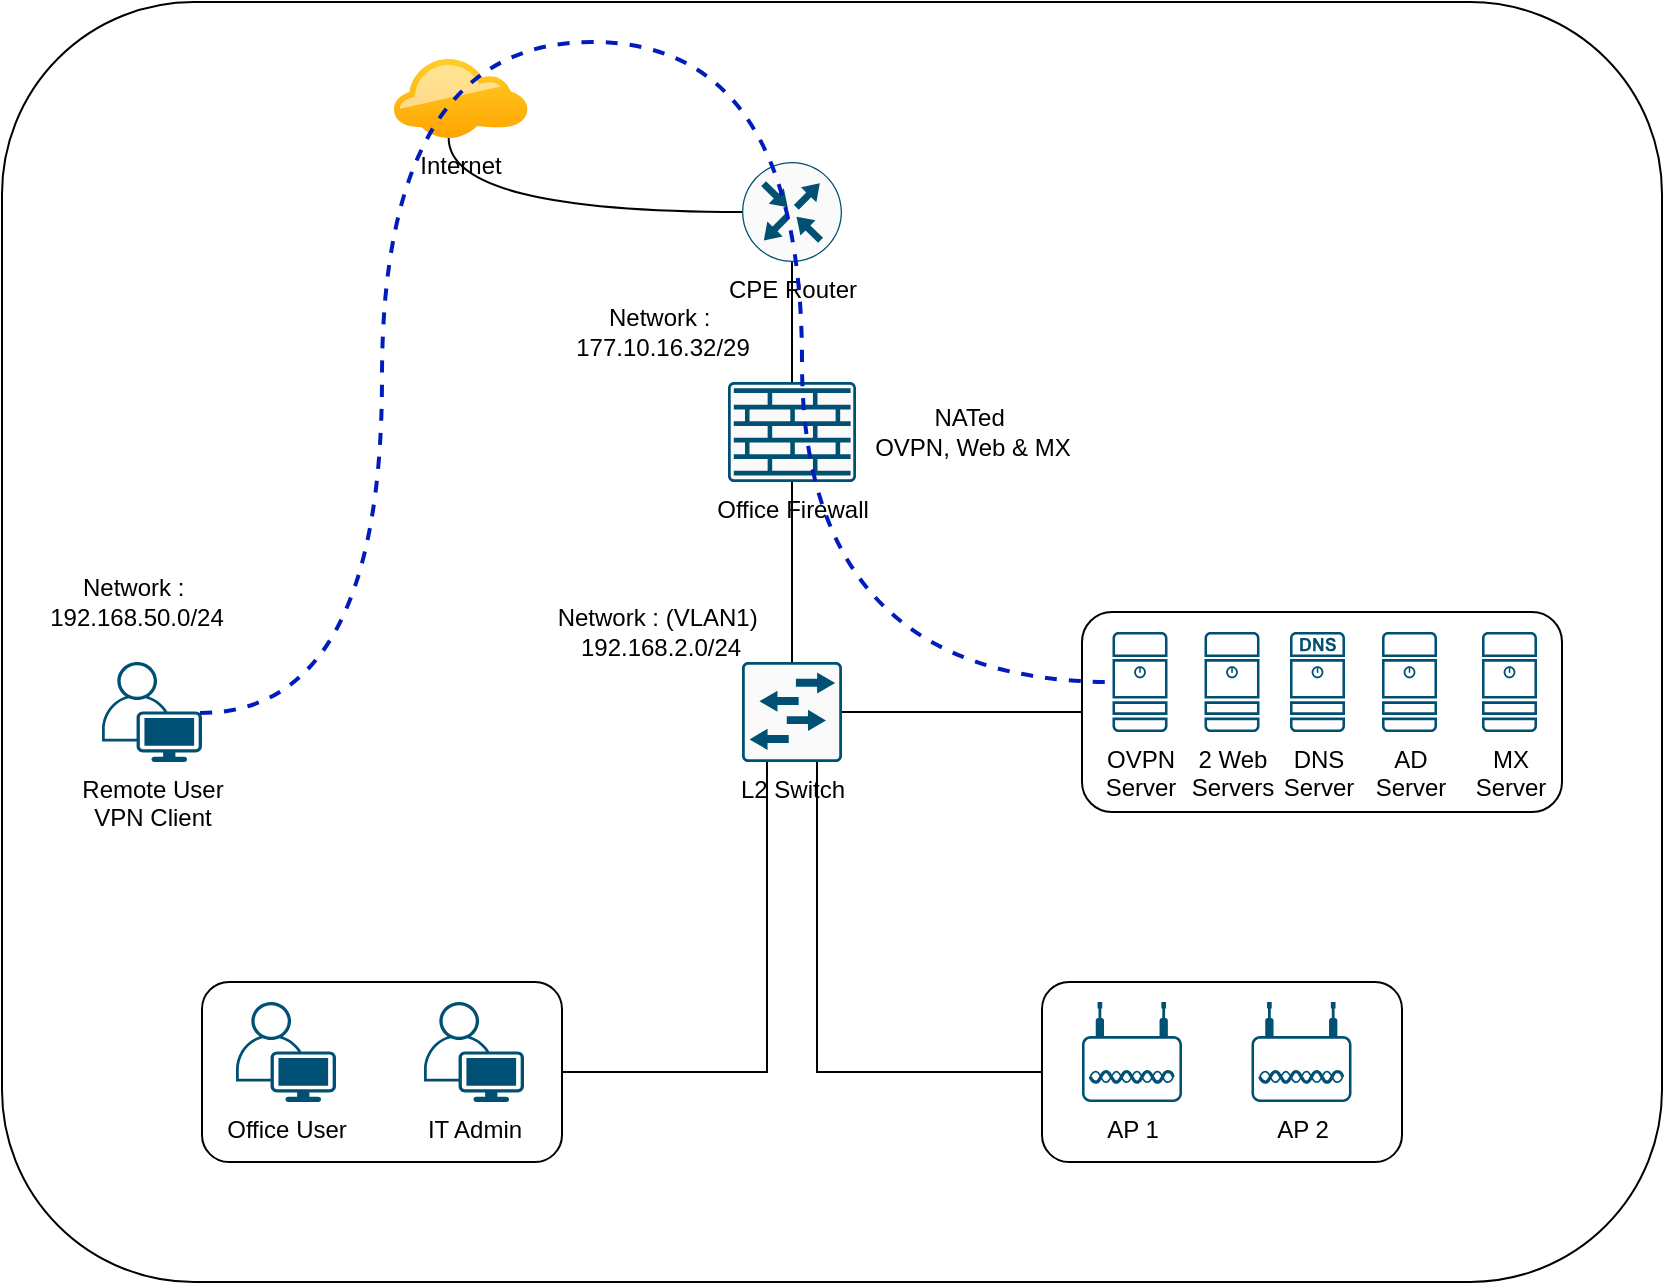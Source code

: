 <mxfile version="20.0.1" type="github" pages="2">
  <diagram id="MtmZOAOCrzwKyNcI15zQ" name="Page-2">
    <mxGraphModel dx="1422" dy="729" grid="1" gridSize="10" guides="1" tooltips="1" connect="1" arrows="1" fold="1" page="1" pageScale="1" pageWidth="850" pageHeight="1100" math="0" shadow="0">
      <root>
        <mxCell id="0" />
        <mxCell id="1" parent="0" />
        <mxCell id="R9C1y7ylhDPsS5qmP1jt-40" value="" style="whiteSpace=wrap;html=1;rounded=1;glass=0;gradientColor=#ffffff;" vertex="1" parent="1">
          <mxGeometry x="10" y="10" width="830" height="640" as="geometry" />
        </mxCell>
        <mxCell id="R9C1y7ylhDPsS5qmP1jt-27" style="edgeStyle=orthogonalEdgeStyle;rounded=0;orthogonalLoop=1;jettySize=auto;html=1;exitX=1;exitY=0.5;exitDx=0;exitDy=0;entryX=0.25;entryY=1;entryDx=0;entryDy=0;entryPerimeter=0;endArrow=none;endFill=0;" edge="1" parent="1" source="R9C1y7ylhDPsS5qmP1jt-23" target="R9C1y7ylhDPsS5qmP1jt-1">
          <mxGeometry relative="1" as="geometry" />
        </mxCell>
        <mxCell id="R9C1y7ylhDPsS5qmP1jt-23" value="" style="whiteSpace=wrap;html=1;rounded=1;glass=0;" vertex="1" parent="1">
          <mxGeometry x="110" y="500" width="180" height="90" as="geometry" />
        </mxCell>
        <mxCell id="R9C1y7ylhDPsS5qmP1jt-26" style="edgeStyle=orthogonalEdgeStyle;rounded=0;orthogonalLoop=1;jettySize=auto;html=1;exitX=0;exitY=0.5;exitDx=0;exitDy=0;entryX=0.75;entryY=1;entryDx=0;entryDy=0;entryPerimeter=0;endArrow=none;endFill=0;" edge="1" parent="1" source="R9C1y7ylhDPsS5qmP1jt-22" target="R9C1y7ylhDPsS5qmP1jt-1">
          <mxGeometry relative="1" as="geometry" />
        </mxCell>
        <mxCell id="R9C1y7ylhDPsS5qmP1jt-22" value="" style="whiteSpace=wrap;html=1;rounded=1;glass=0;" vertex="1" parent="1">
          <mxGeometry x="530" y="500" width="180" height="90" as="geometry" />
        </mxCell>
        <mxCell id="R9C1y7ylhDPsS5qmP1jt-25" style="edgeStyle=orthogonalEdgeStyle;rounded=0;orthogonalLoop=1;jettySize=auto;html=1;exitX=0;exitY=0.5;exitDx=0;exitDy=0;entryX=1;entryY=0.5;entryDx=0;entryDy=0;entryPerimeter=0;endArrow=none;endFill=0;" edge="1" parent="1" source="R9C1y7ylhDPsS5qmP1jt-21" target="R9C1y7ylhDPsS5qmP1jt-1">
          <mxGeometry relative="1" as="geometry" />
        </mxCell>
        <mxCell id="R9C1y7ylhDPsS5qmP1jt-21" value="" style="whiteSpace=wrap;html=1;rounded=1;glass=0;" vertex="1" parent="1">
          <mxGeometry x="550" y="315" width="240" height="100" as="geometry" />
        </mxCell>
        <mxCell id="R9C1y7ylhDPsS5qmP1jt-28" style="edgeStyle=orthogonalEdgeStyle;rounded=0;orthogonalLoop=1;jettySize=auto;html=1;exitX=0.5;exitY=0;exitDx=0;exitDy=0;exitPerimeter=0;entryX=0.5;entryY=1;entryDx=0;entryDy=0;entryPerimeter=0;endArrow=none;endFill=0;" edge="1" parent="1" source="R9C1y7ylhDPsS5qmP1jt-1" target="R9C1y7ylhDPsS5qmP1jt-4">
          <mxGeometry relative="1" as="geometry" />
        </mxCell>
        <mxCell id="R9C1y7ylhDPsS5qmP1jt-1" value="L2 Switch" style="sketch=0;points=[[0.015,0.015,0],[0.985,0.015,0],[0.985,0.985,0],[0.015,0.985,0],[0.25,0,0],[0.5,0,0],[0.75,0,0],[1,0.25,0],[1,0.5,0],[1,0.75,0],[0.75,1,0],[0.5,1,0],[0.25,1,0],[0,0.75,0],[0,0.5,0],[0,0.25,0]];verticalLabelPosition=bottom;html=1;verticalAlign=top;aspect=fixed;align=center;pointerEvents=1;shape=mxgraph.cisco19.rect;prIcon=l2_switch;fillColor=#FAFAFA;strokeColor=#005073;" vertex="1" parent="1">
          <mxGeometry x="380" y="340" width="50" height="50" as="geometry" />
        </mxCell>
        <mxCell id="R9C1y7ylhDPsS5qmP1jt-33" style="edgeStyle=orthogonalEdgeStyle;rounded=0;orthogonalLoop=1;jettySize=auto;html=1;exitX=0;exitY=0.5;exitDx=0;exitDy=0;exitPerimeter=0;entryX=0.41;entryY=1;entryDx=0;entryDy=0;entryPerimeter=0;endArrow=none;endFill=0;curved=1;" edge="1" parent="1" source="R9C1y7ylhDPsS5qmP1jt-2" target="R9C1y7ylhDPsS5qmP1jt-5">
          <mxGeometry relative="1" as="geometry" />
        </mxCell>
        <mxCell id="R9C1y7ylhDPsS5qmP1jt-2" value="CPE Router" style="sketch=0;points=[[0.5,0,0],[1,0.5,0],[0.5,1,0],[0,0.5,0],[0.145,0.145,0],[0.856,0.145,0],[0.855,0.856,0],[0.145,0.855,0]];verticalLabelPosition=bottom;html=1;verticalAlign=top;aspect=fixed;align=center;pointerEvents=1;shape=mxgraph.cisco19.rect;prIcon=router;fillColor=#FAFAFA;strokeColor=#005073;" vertex="1" parent="1">
          <mxGeometry x="380" y="90" width="50" height="50" as="geometry" />
        </mxCell>
        <mxCell id="R9C1y7ylhDPsS5qmP1jt-3" value="AP 1" style="points=[[0.03,0.36,0],[0.18,0,0],[0.5,0.34,0],[0.82,0,0],[0.97,0.36,0],[1,0.67,0],[0.975,0.975,0],[0.5,1,0],[0.025,0.975,0],[0,0.67,0]];verticalLabelPosition=bottom;sketch=0;html=1;verticalAlign=top;aspect=fixed;align=center;pointerEvents=1;shape=mxgraph.cisco19.wireless_access_point;fillColor=#005073;strokeColor=none;" vertex="1" parent="1">
          <mxGeometry x="550" y="510" width="50" height="50" as="geometry" />
        </mxCell>
        <mxCell id="R9C1y7ylhDPsS5qmP1jt-29" style="edgeStyle=orthogonalEdgeStyle;rounded=0;orthogonalLoop=1;jettySize=auto;html=1;exitX=0.5;exitY=0;exitDx=0;exitDy=0;exitPerimeter=0;entryX=0.5;entryY=1;entryDx=0;entryDy=0;entryPerimeter=0;endArrow=none;endFill=0;" edge="1" parent="1" source="R9C1y7ylhDPsS5qmP1jt-4" target="R9C1y7ylhDPsS5qmP1jt-2">
          <mxGeometry relative="1" as="geometry" />
        </mxCell>
        <mxCell id="R9C1y7ylhDPsS5qmP1jt-4" value="Office Firewall" style="sketch=0;points=[[0.015,0.015,0],[0.985,0.015,0],[0.985,0.985,0],[0.015,0.985,0],[0.25,0,0],[0.5,0,0],[0.75,0,0],[1,0.25,0],[1,0.5,0],[1,0.75,0],[0.75,1,0],[0.5,1,0],[0.25,1,0],[0,0.75,0],[0,0.5,0],[0,0.25,0]];verticalLabelPosition=bottom;html=1;verticalAlign=top;aspect=fixed;align=center;pointerEvents=1;shape=mxgraph.cisco19.rect;prIcon=firewall;fillColor=#FAFAFA;strokeColor=#005073;" vertex="1" parent="1">
          <mxGeometry x="373" y="200" width="64" height="50" as="geometry" />
        </mxCell>
        <mxCell id="R9C1y7ylhDPsS5qmP1jt-5" value="Internet" style="points=[[0,0.64,0],[0.2,0.15,0],[0.4,0.01,0],[0.79,0.25,0],[1,0.65,0],[0.8,0.86,0],[0.41,1,0],[0.16,0.86,0]];verticalLabelPosition=bottom;sketch=0;html=1;verticalAlign=top;aspect=fixed;align=center;pointerEvents=1;shape=mxgraph.cisco19.cloud2;fillColor=#ffcd28;strokeColor=#d79b00;gradientColor=#ffa500;" vertex="1" parent="1">
          <mxGeometry x="206" y="38" width="66.67" height="40" as="geometry" />
        </mxCell>
        <mxCell id="R9C1y7ylhDPsS5qmP1jt-6" value="Office User" style="points=[[0.35,0,0],[0.98,0.51,0],[1,0.71,0],[0.67,1,0],[0,0.795,0],[0,0.65,0]];verticalLabelPosition=bottom;sketch=0;html=1;verticalAlign=top;aspect=fixed;align=center;pointerEvents=1;shape=mxgraph.cisco19.user;fillColor=#005073;strokeColor=none;" vertex="1" parent="1">
          <mxGeometry x="127" y="510" width="50" height="50" as="geometry" />
        </mxCell>
        <mxCell id="R9C1y7ylhDPsS5qmP1jt-8" value="2 Web&lt;br&gt;Servers" style="sketch=0;points=[[0.015,0.015,0],[0.985,0.015,0],[0.985,0.985,0],[0.015,0.985,0],[0.25,0,0],[0.5,0,0],[0.75,0,0],[1,0.25,0],[1,0.5,0],[1,0.75,0],[0.75,1,0],[0.5,1,0],[0.25,1,0],[0,0.75,0],[0,0.5,0],[0,0.25,0]];verticalLabelPosition=bottom;html=1;verticalAlign=top;aspect=fixed;align=center;pointerEvents=1;shape=mxgraph.cisco19.server;fillColor=#005073;strokeColor=none;" vertex="1" parent="1">
          <mxGeometry x="611.25" y="325" width="27.5" height="50" as="geometry" />
        </mxCell>
        <mxCell id="R9C1y7ylhDPsS5qmP1jt-9" value="DNS&lt;br&gt;Server" style="sketch=0;points=[[0.015,0.015,0],[0.985,0.015,0],[0.985,0.985,0],[0.015,0.985,0],[0.25,0,0],[0.5,0,0],[0.75,0,0],[1,0.25,0],[1,0.5,0],[1,0.75,0],[0.75,1,0],[0.5,1,0],[0.25,1,0],[0,0.75,0],[0,0.5,0],[0,0.25,0]];verticalLabelPosition=bottom;html=1;verticalAlign=top;aspect=fixed;align=center;pointerEvents=1;shape=mxgraph.cisco19.dns_server;fillColor=#005073;strokeColor=none;" vertex="1" parent="1">
          <mxGeometry x="654" y="325" width="27.5" height="50" as="geometry" />
        </mxCell>
        <mxCell id="R9C1y7ylhDPsS5qmP1jt-10" value="AD&lt;br&gt;Server" style="sketch=0;points=[[0.015,0.015,0],[0.985,0.015,0],[0.985,0.985,0],[0.015,0.985,0],[0.25,0,0],[0.5,0,0],[0.75,0,0],[1,0.25,0],[1,0.5,0],[1,0.75,0],[0.75,1,0],[0.5,1,0],[0.25,1,0],[0,0.75,0],[0,0.5,0],[0,0.25,0]];verticalLabelPosition=bottom;html=1;verticalAlign=top;aspect=fixed;align=center;pointerEvents=1;shape=mxgraph.cisco19.server;fillColor=#005073;strokeColor=none;" vertex="1" parent="1">
          <mxGeometry x="700" y="325" width="27.5" height="50" as="geometry" />
        </mxCell>
        <mxCell id="R9C1y7ylhDPsS5qmP1jt-11" value="MX&lt;br&gt;Server" style="sketch=0;points=[[0.015,0.015,0],[0.985,0.015,0],[0.985,0.985,0],[0.015,0.985,0],[0.25,0,0],[0.5,0,0],[0.75,0,0],[1,0.25,0],[1,0.5,0],[1,0.75,0],[0.75,1,0],[0.5,1,0],[0.25,1,0],[0,0.75,0],[0,0.5,0],[0,0.25,0]];verticalLabelPosition=bottom;html=1;verticalAlign=top;aspect=fixed;align=center;pointerEvents=1;shape=mxgraph.cisco19.server;fillColor=#005073;strokeColor=none;" vertex="1" parent="1">
          <mxGeometry x="750" y="325" width="27.5" height="50" as="geometry" />
        </mxCell>
        <mxCell id="R9C1y7ylhDPsS5qmP1jt-14" value="IT Admin" style="points=[[0.35,0,0],[0.98,0.51,0],[1,0.71,0],[0.67,1,0],[0,0.795,0],[0,0.65,0]];verticalLabelPosition=bottom;sketch=0;html=1;verticalAlign=top;aspect=fixed;align=center;pointerEvents=1;shape=mxgraph.cisco19.user;fillColor=#005073;strokeColor=none;" vertex="1" parent="1">
          <mxGeometry x="221" y="510" width="50" height="50" as="geometry" />
        </mxCell>
        <mxCell id="R9C1y7ylhDPsS5qmP1jt-15" value="AP 2" style="points=[[0.03,0.36,0],[0.18,0,0],[0.5,0.34,0],[0.82,0,0],[0.97,0.36,0],[1,0.67,0],[0.975,0.975,0],[0.5,1,0],[0.025,0.975,0],[0,0.67,0]];verticalLabelPosition=bottom;sketch=0;html=1;verticalAlign=top;aspect=fixed;align=center;pointerEvents=1;shape=mxgraph.cisco19.wireless_access_point;fillColor=#005073;strokeColor=none;" vertex="1" parent="1">
          <mxGeometry x="634.75" y="510" width="50" height="50" as="geometry" />
        </mxCell>
        <mxCell id="R9C1y7ylhDPsS5qmP1jt-16" value="OVPN&lt;br&gt;Server" style="sketch=0;points=[[0.015,0.015,0],[0.985,0.015,0],[0.985,0.985,0],[0.015,0.985,0],[0.25,0,0],[0.5,0,0],[0.75,0,0],[1,0.25,0],[1,0.5,0],[1,0.75,0],[0.75,1,0],[0.5,1,0],[0.25,1,0],[0,0.75,0],[0,0.5,0],[0,0.25,0]];verticalLabelPosition=bottom;html=1;verticalAlign=top;aspect=fixed;align=center;pointerEvents=1;shape=mxgraph.cisco19.server;fillColor=#005073;strokeColor=none;" vertex="1" parent="1">
          <mxGeometry x="565.25" y="325" width="27.5" height="50" as="geometry" />
        </mxCell>
        <mxCell id="R9C1y7ylhDPsS5qmP1jt-34" style="edgeStyle=orthogonalEdgeStyle;rounded=0;orthogonalLoop=1;jettySize=auto;html=1;exitX=0.98;exitY=0.51;exitDx=0;exitDy=0;exitPerimeter=0;entryX=0;entryY=0.5;entryDx=0;entryDy=0;entryPerimeter=0;endArrow=none;endFill=0;curved=1;fillColor=#0050ef;strokeColor=#001DBC;strokeWidth=2;dashed=1;" edge="1" parent="1" source="R9C1y7ylhDPsS5qmP1jt-17" target="R9C1y7ylhDPsS5qmP1jt-16">
          <mxGeometry relative="1" as="geometry">
            <Array as="points">
              <mxPoint x="200" y="366" />
              <mxPoint x="200" y="30" />
              <mxPoint x="410" y="30" />
              <mxPoint x="410" y="350" />
            </Array>
          </mxGeometry>
        </mxCell>
        <mxCell id="R9C1y7ylhDPsS5qmP1jt-17" value="Remote User&lt;br&gt;VPN Client" style="points=[[0.35,0,0],[0.98,0.51,0],[1,0.71,0],[0.67,1,0],[0,0.795,0],[0,0.65,0]];verticalLabelPosition=bottom;sketch=0;html=1;verticalAlign=top;aspect=fixed;align=center;pointerEvents=1;shape=mxgraph.cisco19.user;fillColor=#005073;strokeColor=none;" vertex="1" parent="1">
          <mxGeometry x="60" y="340" width="50" height="50" as="geometry" />
        </mxCell>
        <mxCell id="R9C1y7ylhDPsS5qmP1jt-35" value="Network : (VLAN1)&amp;nbsp;&lt;br&gt;192.168.2.0/24" style="text;html=1;resizable=0;autosize=1;align=center;verticalAlign=middle;points=[];fillColor=none;strokeColor=none;rounded=0;glass=0;" vertex="1" parent="1">
          <mxGeometry x="279" y="310" width="120" height="30" as="geometry" />
        </mxCell>
        <mxCell id="R9C1y7ylhDPsS5qmP1jt-36" value="Network :&amp;nbsp;&lt;br&gt;192.168.50.0/24" style="text;html=1;resizable=0;autosize=1;align=center;verticalAlign=middle;points=[];fillColor=none;strokeColor=none;rounded=0;glass=0;" vertex="1" parent="1">
          <mxGeometry x="27.0" y="295" width="100" height="30" as="geometry" />
        </mxCell>
        <mxCell id="R9C1y7ylhDPsS5qmP1jt-37" value="Network :&amp;nbsp;&lt;br&gt;177.10.16.32/29" style="text;html=1;resizable=0;autosize=1;align=center;verticalAlign=middle;points=[];fillColor=none;strokeColor=none;rounded=0;glass=0;" vertex="1" parent="1">
          <mxGeometry x="290" y="160" width="100" height="30" as="geometry" />
        </mxCell>
        <mxCell id="R9C1y7ylhDPsS5qmP1jt-38" value="NATed&amp;nbsp;&lt;br&gt;OVPN, Web &amp;amp; MX" style="text;html=1;resizable=0;autosize=1;align=center;verticalAlign=middle;points=[];fillColor=none;strokeColor=none;rounded=0;glass=0;" vertex="1" parent="1">
          <mxGeometry x="440" y="210" width="110" height="30" as="geometry" />
        </mxCell>
      </root>
    </mxGraphModel>
  </diagram>
  <diagram id="x5-crGPRXy88s5Vku4i4" name="Page-3">
    <mxGraphModel dx="1497" dy="767" grid="1" gridSize="10" guides="1" tooltips="1" connect="1" arrows="1" fold="1" page="1" pageScale="1" pageWidth="850" pageHeight="1100" math="0" shadow="0">
      <root>
        <mxCell id="0" />
        <mxCell id="1" parent="0" />
        <mxCell id="3iEENsBrytvp5V8iJtPT-1" value="" style="whiteSpace=wrap;html=1;rounded=1;glass=0;gradientColor=#ffffff;" vertex="1" parent="1">
          <mxGeometry x="9" y="20" width="830" height="890" as="geometry" />
        </mxCell>
        <mxCell id="3iEENsBrytvp5V8iJtPT-2" style="edgeStyle=orthogonalEdgeStyle;rounded=0;orthogonalLoop=1;jettySize=auto;html=1;exitX=1;exitY=0.5;exitDx=0;exitDy=0;entryX=0.25;entryY=1;entryDx=0;entryDy=0;entryPerimeter=0;endArrow=none;endFill=0;" edge="1" parent="1" target="3iEENsBrytvp5V8iJtPT-9">
          <mxGeometry relative="1" as="geometry">
            <mxPoint x="290" y="814.0" as="sourcePoint" />
          </mxGeometry>
        </mxCell>
        <mxCell id="3iEENsBrytvp5V8iJtPT-4" style="edgeStyle=orthogonalEdgeStyle;rounded=0;orthogonalLoop=1;jettySize=auto;html=1;exitX=0;exitY=0.5;exitDx=0;exitDy=0;entryX=0.75;entryY=1;entryDx=0;entryDy=0;entryPerimeter=0;endArrow=none;endFill=0;" edge="1" parent="1" source="3iEENsBrytvp5V8iJtPT-5" target="3iEENsBrytvp5V8iJtPT-9">
          <mxGeometry relative="1" as="geometry" />
        </mxCell>
        <mxCell id="3iEENsBrytvp5V8iJtPT-5" value="" style="whiteSpace=wrap;html=1;rounded=1;glass=0;" vertex="1" parent="1">
          <mxGeometry x="530" y="769" width="180" height="90" as="geometry" />
        </mxCell>
        <mxCell id="3iEENsBrytvp5V8iJtPT-6" style="edgeStyle=orthogonalEdgeStyle;rounded=0;orthogonalLoop=1;jettySize=auto;html=1;exitX=0;exitY=0.5;exitDx=0;exitDy=0;entryX=1;entryY=0.5;entryDx=0;entryDy=0;entryPerimeter=0;endArrow=none;endFill=0;" edge="1" parent="1" source="3iEENsBrytvp5V8iJtPT-7" target="3iEENsBrytvp5V8iJtPT-9">
          <mxGeometry relative="1" as="geometry" />
        </mxCell>
        <mxCell id="3iEENsBrytvp5V8iJtPT-7" value="" style="whiteSpace=wrap;html=1;rounded=1;glass=0;" vertex="1" parent="1">
          <mxGeometry x="550" y="460" width="240" height="100" as="geometry" />
        </mxCell>
        <mxCell id="3iEENsBrytvp5V8iJtPT-8" style="edgeStyle=orthogonalEdgeStyle;rounded=0;orthogonalLoop=1;jettySize=auto;html=1;exitX=0.5;exitY=0;exitDx=0;exitDy=0;exitPerimeter=0;entryX=0.5;entryY=1;entryDx=0;entryDy=0;entryPerimeter=0;endArrow=none;endFill=0;startArrow=none;" edge="1" parent="1" source="3iEENsBrytvp5V8iJtPT-39" target="3iEENsBrytvp5V8iJtPT-14">
          <mxGeometry relative="1" as="geometry" />
        </mxCell>
        <mxCell id="3iEENsBrytvp5V8iJtPT-51" style="edgeStyle=orthogonalEdgeStyle;rounded=0;orthogonalLoop=1;jettySize=auto;html=1;exitX=0.25;exitY=1;exitDx=0;exitDy=0;exitPerimeter=0;endArrow=none;endFill=0;strokeWidth=1;" edge="1" parent="1" source="3iEENsBrytvp5V8iJtPT-9" target="3iEENsBrytvp5V8iJtPT-48">
          <mxGeometry relative="1" as="geometry" />
        </mxCell>
        <mxCell id="3iEENsBrytvp5V8iJtPT-9" value="L2 Switch" style="sketch=0;points=[[0.015,0.015,0],[0.985,0.015,0],[0.985,0.985,0],[0.015,0.985,0],[0.25,0,0],[0.5,0,0],[0.75,0,0],[1,0.25,0],[1,0.5,0],[1,0.75,0],[0.75,1,0],[0.5,1,0],[0.25,1,0],[0,0.75,0],[0,0.5,0],[0,0.25,0]];verticalLabelPosition=bottom;html=1;verticalAlign=top;aspect=fixed;align=center;pointerEvents=1;shape=mxgraph.cisco19.rect;prIcon=l2_switch;fillColor=#FAFAFA;strokeColor=#005073;" vertex="1" parent="1">
          <mxGeometry x="380" y="485" width="50" height="50" as="geometry" />
        </mxCell>
        <mxCell id="3iEENsBrytvp5V8iJtPT-10" style="edgeStyle=orthogonalEdgeStyle;rounded=0;orthogonalLoop=1;jettySize=auto;html=1;exitX=0;exitY=0.5;exitDx=0;exitDy=0;exitPerimeter=0;entryX=0.41;entryY=1;entryDx=0;entryDy=0;entryPerimeter=0;endArrow=none;endFill=0;curved=1;" edge="1" parent="1" source="3iEENsBrytvp5V8iJtPT-11" target="3iEENsBrytvp5V8iJtPT-15">
          <mxGeometry relative="1" as="geometry" />
        </mxCell>
        <mxCell id="3iEENsBrytvp5V8iJtPT-11" value="CPE Router" style="sketch=0;points=[[0.5,0,0],[1,0.5,0],[0.5,1,0],[0,0.5,0],[0.145,0.145,0],[0.856,0.145,0],[0.855,0.856,0],[0.145,0.855,0]];verticalLabelPosition=bottom;html=1;verticalAlign=top;aspect=fixed;align=center;pointerEvents=1;shape=mxgraph.cisco19.rect;prIcon=router;fillColor=#FAFAFA;strokeColor=#005073;" vertex="1" parent="1">
          <mxGeometry x="380" y="90" width="50" height="50" as="geometry" />
        </mxCell>
        <mxCell id="3iEENsBrytvp5V8iJtPT-12" value="AP 1" style="points=[[0.03,0.36,0],[0.18,0,0],[0.5,0.34,0],[0.82,0,0],[0.97,0.36,0],[1,0.67,0],[0.975,0.975,0],[0.5,1,0],[0.025,0.975,0],[0,0.67,0]];verticalLabelPosition=bottom;sketch=0;html=1;verticalAlign=top;aspect=fixed;align=center;pointerEvents=1;shape=mxgraph.cisco19.wireless_access_point;fillColor=#005073;strokeColor=none;" vertex="1" parent="1">
          <mxGeometry x="550" y="779" width="50" height="50" as="geometry" />
        </mxCell>
        <mxCell id="3iEENsBrytvp5V8iJtPT-13" style="edgeStyle=orthogonalEdgeStyle;rounded=0;orthogonalLoop=1;jettySize=auto;html=1;exitX=0.5;exitY=0;exitDx=0;exitDy=0;exitPerimeter=0;entryX=0.5;entryY=1;entryDx=0;entryDy=0;entryPerimeter=0;endArrow=none;endFill=0;" edge="1" parent="1" source="3iEENsBrytvp5V8iJtPT-14" target="3iEENsBrytvp5V8iJtPT-11">
          <mxGeometry relative="1" as="geometry">
            <mxPoint x="405" y="215" as="targetPoint" />
          </mxGeometry>
        </mxCell>
        <mxCell id="3iEENsBrytvp5V8iJtPT-46" style="edgeStyle=orthogonalEdgeStyle;rounded=0;orthogonalLoop=1;jettySize=auto;html=1;exitX=1;exitY=0.5;exitDx=0;exitDy=0;exitPerimeter=0;entryX=0.5;entryY=0;entryDx=0;entryDy=0;entryPerimeter=0;endArrow=none;endFill=0;strokeWidth=1;" edge="1" parent="1" source="3iEENsBrytvp5V8iJtPT-14" target="3iEENsBrytvp5V8iJtPT-45">
          <mxGeometry relative="1" as="geometry" />
        </mxCell>
        <mxCell id="3iEENsBrytvp5V8iJtPT-14" value="WAN Firewall" style="sketch=0;points=[[0.015,0.015,0],[0.985,0.015,0],[0.985,0.985,0],[0.015,0.985,0],[0.25,0,0],[0.5,0,0],[0.75,0,0],[1,0.25,0],[1,0.5,0],[1,0.75,0],[0.75,1,0],[0.5,1,0],[0.25,1,0],[0,0.75,0],[0,0.5,0],[0,0.25,0]];verticalLabelPosition=bottom;html=1;verticalAlign=top;aspect=fixed;align=center;pointerEvents=1;shape=mxgraph.cisco19.rect;prIcon=firewall;fillColor=#FAFAFA;strokeColor=#005073;" vertex="1" parent="1">
          <mxGeometry x="373" y="275" width="64" height="50" as="geometry" />
        </mxCell>
        <mxCell id="3iEENsBrytvp5V8iJtPT-15" value="Internet" style="points=[[0,0.64,0],[0.2,0.15,0],[0.4,0.01,0],[0.79,0.25,0],[1,0.65,0],[0.8,0.86,0],[0.41,1,0],[0.16,0.86,0]];verticalLabelPosition=bottom;sketch=0;html=1;verticalAlign=top;aspect=fixed;align=center;pointerEvents=1;shape=mxgraph.cisco19.cloud2;fillColor=#ffcd28;strokeColor=#d79b00;gradientColor=#ffa500;" vertex="1" parent="1">
          <mxGeometry x="206" y="38" width="66.67" height="40" as="geometry" />
        </mxCell>
        <mxCell id="3iEENsBrytvp5V8iJtPT-16" value="Office User" style="points=[[0.35,0,0],[0.98,0.51,0],[1,0.71,0],[0.67,1,0],[0,0.795,0],[0,0.65,0]];verticalLabelPosition=bottom;sketch=0;html=1;verticalAlign=top;aspect=fixed;align=center;pointerEvents=1;shape=mxgraph.cisco19.user;fillColor=#005073;strokeColor=none;" vertex="1" parent="1">
          <mxGeometry x="127" y="779" width="50" height="50" as="geometry" />
        </mxCell>
        <mxCell id="3iEENsBrytvp5V8iJtPT-17" value="2 Web&lt;br&gt;Servers" style="sketch=0;points=[[0.015,0.015,0],[0.985,0.015,0],[0.985,0.985,0],[0.015,0.985,0],[0.25,0,0],[0.5,0,0],[0.75,0,0],[1,0.25,0],[1,0.5,0],[1,0.75,0],[0.75,1,0],[0.5,1,0],[0.25,1,0],[0,0.75,0],[0,0.5,0],[0,0.25,0]];verticalLabelPosition=bottom;html=1;verticalAlign=top;aspect=fixed;align=center;pointerEvents=1;shape=mxgraph.cisco19.server;fillColor=#005073;strokeColor=none;" vertex="1" parent="1">
          <mxGeometry x="572.5" y="470" width="27.5" height="50" as="geometry" />
        </mxCell>
        <mxCell id="3iEENsBrytvp5V8iJtPT-38" style="rounded=0;orthogonalLoop=1;jettySize=auto;html=1;exitX=0;exitY=0.5;exitDx=0;exitDy=0;entryX=0.75;entryY=1;entryDx=0;entryDy=0;entryPerimeter=0;endArrow=none;endFill=0;strokeWidth=1;edgeStyle=orthogonalEdgeStyle;" edge="1" parent="1" source="3iEENsBrytvp5V8iJtPT-34" target="3iEENsBrytvp5V8iJtPT-9">
          <mxGeometry relative="1" as="geometry" />
        </mxCell>
        <mxCell id="3iEENsBrytvp5V8iJtPT-34" value="" style="whiteSpace=wrap;html=1;rounded=1;glass=0;" vertex="1" parent="1">
          <mxGeometry x="550" y="585" width="240" height="100" as="geometry" />
        </mxCell>
        <mxCell id="3iEENsBrytvp5V8iJtPT-18" value="DNS&lt;br&gt;Server" style="sketch=0;points=[[0.015,0.015,0],[0.985,0.015,0],[0.985,0.985,0],[0.015,0.985,0],[0.25,0,0],[0.5,0,0],[0.75,0,0],[1,0.25,0],[1,0.5,0],[1,0.75,0],[0.75,1,0],[0.5,1,0],[0.25,1,0],[0,0.75,0],[0,0.5,0],[0,0.25,0]];verticalLabelPosition=bottom;html=1;verticalAlign=top;aspect=fixed;align=center;pointerEvents=1;shape=mxgraph.cisco19.dns_server;fillColor=#005073;strokeColor=none;" vertex="1" parent="1">
          <mxGeometry x="620" y="595" width="27.5" height="50" as="geometry" />
        </mxCell>
        <mxCell id="3iEENsBrytvp5V8iJtPT-19" value="AD&lt;br&gt;Server" style="sketch=0;points=[[0.015,0.015,0],[0.985,0.015,0],[0.985,0.985,0],[0.015,0.985,0],[0.25,0,0],[0.5,0,0],[0.75,0,0],[1,0.25,0],[1,0.5,0],[1,0.75,0],[0.75,1,0],[0.5,1,0],[0.25,1,0],[0,0.75,0],[0,0.5,0],[0,0.25,0]];verticalLabelPosition=bottom;html=1;verticalAlign=top;aspect=fixed;align=center;pointerEvents=1;shape=mxgraph.cisco19.server;fillColor=#005073;strokeColor=none;" vertex="1" parent="1">
          <mxGeometry x="684.75" y="595" width="27.5" height="50" as="geometry" />
        </mxCell>
        <mxCell id="3iEENsBrytvp5V8iJtPT-20" value="MX&lt;br&gt;Server" style="sketch=0;points=[[0.015,0.015,0],[0.985,0.015,0],[0.985,0.985,0],[0.015,0.985,0],[0.25,0,0],[0.5,0,0],[0.75,0,0],[1,0.25,0],[1,0.5,0],[1,0.75,0],[0.75,1,0],[0.5,1,0],[0.25,1,0],[0,0.75,0],[0,0.5,0],[0,0.25,0]];verticalLabelPosition=bottom;html=1;verticalAlign=top;aspect=fixed;align=center;pointerEvents=1;shape=mxgraph.cisco19.server;fillColor=#005073;strokeColor=none;" vertex="1" parent="1">
          <mxGeometry x="634.75" y="470" width="27.5" height="50" as="geometry" />
        </mxCell>
        <mxCell id="3iEENsBrytvp5V8iJtPT-21" value="IT Admin" style="points=[[0.35,0,0],[0.98,0.51,0],[1,0.71,0],[0.67,1,0],[0,0.795,0],[0,0.65,0]];verticalLabelPosition=bottom;sketch=0;html=1;verticalAlign=top;aspect=fixed;align=center;pointerEvents=1;shape=mxgraph.cisco19.user;fillColor=#005073;strokeColor=none;" vertex="1" parent="1">
          <mxGeometry x="221" y="779" width="50" height="50" as="geometry" />
        </mxCell>
        <mxCell id="3iEENsBrytvp5V8iJtPT-22" value="AP 2" style="points=[[0.03,0.36,0],[0.18,0,0],[0.5,0.34,0],[0.82,0,0],[0.97,0.36,0],[1,0.67,0],[0.975,0.975,0],[0.5,1,0],[0.025,0.975,0],[0,0.67,0]];verticalLabelPosition=bottom;sketch=0;html=1;verticalAlign=top;aspect=fixed;align=center;pointerEvents=1;shape=mxgraph.cisco19.wireless_access_point;fillColor=#005073;strokeColor=none;" vertex="1" parent="1">
          <mxGeometry x="634.75" y="779" width="50" height="50" as="geometry" />
        </mxCell>
        <mxCell id="3iEENsBrytvp5V8iJtPT-60" style="edgeStyle=orthogonalEdgeStyle;curved=1;rounded=0;orthogonalLoop=1;jettySize=auto;html=1;exitX=0.35;exitY=0;exitDx=0;exitDy=0;exitPerimeter=0;entryX=0.75;entryY=0;entryDx=0;entryDy=0;entryPerimeter=0;dashed=1;endArrow=none;endFill=0;strokeWidth=2;fillColor=#0050ef;strokeColor=#001DBC;" edge="1" parent="1" source="3iEENsBrytvp5V8iJtPT-25" target="3iEENsBrytvp5V8iJtPT-14">
          <mxGeometry relative="1" as="geometry">
            <Array as="points">
              <mxPoint x="78" y="60" />
              <mxPoint x="421" y="60" />
            </Array>
          </mxGeometry>
        </mxCell>
        <mxCell id="3iEENsBrytvp5V8iJtPT-25" value="Remote User&lt;br&gt;VPN Client" style="points=[[0.35,0,0],[0.98,0.51,0],[1,0.71,0],[0.67,1,0],[0,0.795,0],[0,0.65,0]];verticalLabelPosition=bottom;sketch=0;html=1;verticalAlign=top;aspect=fixed;align=center;pointerEvents=1;shape=mxgraph.cisco19.user;fillColor=#005073;strokeColor=none;" vertex="1" parent="1">
          <mxGeometry x="60" y="485" width="50" height="50" as="geometry" />
        </mxCell>
        <mxCell id="3iEENsBrytvp5V8iJtPT-26" value="Network : (VLAN10)&amp;nbsp;&lt;br&gt;10.10.0.0/24" style="text;html=1;resizable=0;autosize=1;align=center;verticalAlign=middle;points=[];fillColor=#d5e8d4;strokeColor=#82b366;rounded=0;glass=0;" vertex="1" parent="1">
          <mxGeometry x="260" y="739" width="130" height="30" as="geometry" />
        </mxCell>
        <mxCell id="3iEENsBrytvp5V8iJtPT-27" value="Network :&amp;nbsp;&lt;br&gt;192.168.50.0/24" style="text;html=1;resizable=0;autosize=1;align=center;verticalAlign=middle;points=[];fillColor=#d5e8d4;strokeColor=#82b366;rounded=0;glass=0;" vertex="1" parent="1">
          <mxGeometry x="27.0" y="440" width="100" height="30" as="geometry" />
        </mxCell>
        <mxCell id="3iEENsBrytvp5V8iJtPT-28" value="Network :&amp;nbsp;&lt;br&gt;177.10.32.32/29" style="text;html=1;resizable=0;autosize=1;align=center;verticalAlign=middle;points=[];fillColor=#d5e8d4;strokeColor=#82b366;rounded=0;glass=0;" vertex="1" parent="1">
          <mxGeometry x="296" y="195" width="100" height="30" as="geometry" />
        </mxCell>
        <mxCell id="3iEENsBrytvp5V8iJtPT-29" value="NATed&amp;nbsp;&lt;br&gt;Web &amp;amp; MX" style="text;html=1;resizable=0;autosize=1;align=center;verticalAlign=middle;points=[];fillColor=#ffcccc;strokeColor=#36393d;rounded=0;glass=0;" vertex="1" parent="1">
          <mxGeometry x="437" y="263" width="70" height="30" as="geometry" />
        </mxCell>
        <mxCell id="3iEENsBrytvp5V8iJtPT-30" value="Network : (VLAN40)&amp;nbsp;&lt;br&gt;192.168.100.0/24" style="text;html=1;resizable=0;autosize=1;align=center;verticalAlign=middle;points=[];fillColor=#d5e8d4;strokeColor=#82b366;rounded=0;glass=0;" vertex="1" parent="1">
          <mxGeometry x="420" y="739" width="130" height="30" as="geometry" />
        </mxCell>
        <mxCell id="3iEENsBrytvp5V8iJtPT-31" value="Network : (VLAN31)&lt;br&gt;Public Servers&amp;nbsp;&lt;br&gt;10.10.10.0/27" style="text;html=1;resizable=0;autosize=1;align=center;verticalAlign=middle;points=[];fillColor=#d5e8d4;strokeColor=#82b366;rounded=0;glass=0;" vertex="1" parent="1">
          <mxGeometry x="433" y="510" width="120" height="50" as="geometry" />
        </mxCell>
        <mxCell id="3iEENsBrytvp5V8iJtPT-32" value="Network : (VLAN32)&amp;nbsp;&lt;br&gt;Internal Servers&lt;br&gt;10.10.10.64/27" style="text;html=1;resizable=0;autosize=1;align=center;verticalAlign=middle;points=[];fillColor=#d5e8d4;strokeColor=#82b366;rounded=0;glass=0;" vertex="1" parent="1">
          <mxGeometry x="430" y="588" width="130" height="50" as="geometry" />
        </mxCell>
        <mxCell id="3iEENsBrytvp5V8iJtPT-41" style="edgeStyle=orthogonalEdgeStyle;rounded=0;orthogonalLoop=1;jettySize=auto;html=1;exitX=0.5;exitY=0;exitDx=0;exitDy=0;exitPerimeter=0;entryX=1;entryY=0.25;entryDx=0;entryDy=0;entryPerimeter=0;endArrow=none;endFill=0;strokeWidth=1;" edge="1" parent="1" source="3iEENsBrytvp5V8iJtPT-36" target="3iEENsBrytvp5V8iJtPT-9">
          <mxGeometry relative="1" as="geometry">
            <Array as="points">
              <mxPoint x="699" y="435" />
              <mxPoint x="490" y="435" />
              <mxPoint x="490" y="497" />
            </Array>
          </mxGeometry>
        </mxCell>
        <mxCell id="3iEENsBrytvp5V8iJtPT-42" value="Port Mirroring" style="edgeLabel;html=1;align=center;verticalAlign=middle;resizable=0;points=[];" vertex="1" connectable="0" parent="3iEENsBrytvp5V8iJtPT-41">
          <mxGeometry x="-0.006" y="-4" relative="1" as="geometry">
            <mxPoint x="1" as="offset" />
          </mxGeometry>
        </mxCell>
        <mxCell id="3iEENsBrytvp5V8iJtPT-36" value="IDS" style="sketch=0;points=[[0.015,0.015,0],[0.985,0.015,0],[0.985,0.985,0],[0.015,0.985,0],[0.25,0,0],[0.5,0,0],[0.75,0,0],[1,0.25,0],[1,0.5,0],[1,0.75,0],[0.75,1,0],[0.5,1,0],[0.25,1,0],[0,0.75,0],[0,0.5,0],[0,0.25,0]];verticalLabelPosition=bottom;html=1;verticalAlign=top;aspect=fixed;align=center;pointerEvents=1;shape=mxgraph.cisco19.server;fillColor=#005073;strokeColor=none;" vertex="1" parent="1">
          <mxGeometry x="684.75" y="470" width="27.5" height="50" as="geometry" />
        </mxCell>
        <mxCell id="3iEENsBrytvp5V8iJtPT-37" value="Honeypot" style="sketch=0;points=[[0.015,0.015,0],[0.985,0.015,0],[0.985,0.985,0],[0.015,0.985,0],[0.25,0,0],[0.5,0,0],[0.75,0,0],[1,0.25,0],[1,0.5,0],[1,0.75,0],[0.75,1,0],[0.5,1,0],[0.25,1,0],[0,0.75,0],[0,0.5,0],[0,0.25,0]];verticalLabelPosition=bottom;html=1;verticalAlign=top;aspect=fixed;align=center;pointerEvents=1;shape=mxgraph.cisco19.server;fillColor=#005073;strokeColor=none;" vertex="1" parent="1">
          <mxGeometry x="743" y="470" width="27.5" height="50" as="geometry" />
        </mxCell>
        <mxCell id="3iEENsBrytvp5V8iJtPT-39" value="Internal Firewall" style="sketch=0;points=[[0.015,0.015,0],[0.985,0.015,0],[0.985,0.985,0],[0.015,0.985,0],[0.25,0,0],[0.5,0,0],[0.75,0,0],[1,0.25,0],[1,0.5,0],[1,0.75,0],[0.75,1,0],[0.5,1,0],[0.25,1,0],[0,0.75,0],[0,0.5,0],[0,0.25,0]];verticalLabelPosition=bottom;html=1;verticalAlign=top;aspect=fixed;align=center;pointerEvents=1;shape=mxgraph.cisco19.rect;prIcon=firewall;fillColor=#FAFAFA;strokeColor=#005073;" vertex="1" parent="1">
          <mxGeometry x="373" y="390" width="64" height="50" as="geometry" />
        </mxCell>
        <mxCell id="3iEENsBrytvp5V8iJtPT-40" value="" style="edgeStyle=orthogonalEdgeStyle;rounded=0;orthogonalLoop=1;jettySize=auto;html=1;exitX=0.5;exitY=0;exitDx=0;exitDy=0;exitPerimeter=0;entryX=0.5;entryY=1;entryDx=0;entryDy=0;entryPerimeter=0;endArrow=none;endFill=0;" edge="1" parent="1" source="3iEENsBrytvp5V8iJtPT-9" target="3iEENsBrytvp5V8iJtPT-39">
          <mxGeometry relative="1" as="geometry">
            <mxPoint x="405" y="485" as="sourcePoint" />
            <mxPoint x="405" y="325" as="targetPoint" />
          </mxGeometry>
        </mxCell>
        <mxCell id="3iEENsBrytvp5V8iJtPT-43" value="" style="sketch=0;points=[[0.015,0.015,0],[0.985,0.015,0],[0.985,0.985,0],[0.015,0.985,0],[0.25,0,0],[0.5,0,0],[0.75,0,0],[1,0.25,0],[1,0.5,0],[1,0.75,0],[0.75,1,0],[0.5,1,0],[0.25,1,0],[0,0.75,0],[0,0.5,0],[0,0.25,0]];verticalLabelPosition=bottom;html=1;verticalAlign=top;aspect=fixed;align=center;pointerEvents=1;shape=mxgraph.cisco19.rect;prIcon=ips_ids;fillColor=#eeeeee;strokeColor=#36393d;rounded=1;glass=0;" vertex="1" parent="1">
          <mxGeometry x="596.35" y="419" width="38.4" height="30" as="geometry" />
        </mxCell>
        <mxCell id="3iEENsBrytvp5V8iJtPT-54" style="edgeStyle=orthogonalEdgeStyle;rounded=0;orthogonalLoop=1;jettySize=auto;html=1;exitX=0.25;exitY=1;exitDx=0;exitDy=0;exitPerimeter=0;entryX=0.75;entryY=0;entryDx=0;entryDy=0;entryPerimeter=0;endArrow=none;endFill=0;strokeWidth=1;" edge="1" parent="1" source="3iEENsBrytvp5V8iJtPT-45" target="3iEENsBrytvp5V8iJtPT-9">
          <mxGeometry relative="1" as="geometry">
            <Array as="points">
              <mxPoint x="505" y="410" />
              <mxPoint x="460" y="410" />
              <mxPoint x="460" y="470" />
              <mxPoint x="418" y="470" />
            </Array>
          </mxGeometry>
        </mxCell>
        <mxCell id="3iEENsBrytvp5V8iJtPT-45" value="Web Application &lt;br&gt;Firewall" style="sketch=0;points=[[0.015,0.015,0],[0.985,0.015,0],[0.985,0.985,0],[0.015,0.985,0],[0.25,0,0],[0.5,0,0],[0.75,0,0],[1,0.25,0],[1,0.5,0],[1,0.75,0],[0.75,1,0],[0.5,1,0],[0.25,1,0],[0,0.75,0],[0,0.5,0],[0,0.25,0]];verticalLabelPosition=bottom;html=1;verticalAlign=top;aspect=fixed;align=center;pointerEvents=1;shape=mxgraph.cisco19.rect;prIcon=web_application_firewall;fillColor=#FAFAFA;strokeColor=#005073;rounded=1;glass=0;" vertex="1" parent="1">
          <mxGeometry x="489" y="325" width="64" height="50" as="geometry" />
        </mxCell>
        <mxCell id="3iEENsBrytvp5V8iJtPT-48" value="Network : (VLAN11)&amp;nbsp;&lt;br&gt;10.10.1.0/24" style="text;html=1;resizable=0;autosize=1;align=center;verticalAlign=middle;points=[];fillColor=#d5e8d4;strokeColor=#82b366;rounded=0;glass=0;" vertex="1" parent="1">
          <mxGeometry x="92" y="739" width="120" height="30" as="geometry" />
        </mxCell>
        <mxCell id="3iEENsBrytvp5V8iJtPT-52" value="Network : (VLAN30)&lt;br&gt;DMZ WAF&amp;nbsp;&amp;nbsp;&lt;br&gt;10.10.10.32/27" style="text;html=1;resizable=0;autosize=1;align=center;verticalAlign=middle;points=[];fillColor=#d5e8d4;strokeColor=#82b366;rounded=0;glass=0;" vertex="1" parent="1">
          <mxGeometry x="526.25" y="275" width="120" height="50" as="geometry" />
        </mxCell>
        <mxCell id="3iEENsBrytvp5V8iJtPT-55" value="Security Profile&lt;br&gt;Public Web Servers" style="text;html=1;resizable=0;autosize=1;align=center;verticalAlign=middle;points=[];fillColor=#ffcccc;strokeColor=#36393d;rounded=0;glass=0;" vertex="1" parent="1">
          <mxGeometry x="559.25" y="335" width="120" height="30" as="geometry" />
        </mxCell>
        <mxCell id="3iEENsBrytvp5V8iJtPT-57" value="VPN &lt;br&gt;Concentrator" style="sketch=0;points=[[0.015,0.015,0],[0.985,0.015,0],[0.985,0.985,0],[0.015,0.985,0],[0.25,0,0],[0.5,0,0],[0.75,0,0],[1,0.25,0],[1,0.5,0],[1,0.75,0],[0.75,1,0],[0.5,1,0],[0.25,1,0],[0,0.75,0],[0,0.5,0],[0,0.25,0]];verticalLabelPosition=bottom;html=1;verticalAlign=top;aspect=fixed;align=center;pointerEvents=1;shape=mxgraph.cisco19.rect;prIcon=vpn_concentrator;fillColor=#eeeeee;strokeColor=#36393d;rounded=1;glass=0;" vertex="1" parent="1">
          <mxGeometry x="408" y="202" width="32" height="25" as="geometry" />
        </mxCell>
        <mxCell id="3iEENsBrytvp5V8iJtPT-62" value="Network :&amp;nbsp;&lt;br&gt;172.16.1.0/29" style="text;html=1;resizable=0;autosize=1;align=center;verticalAlign=middle;points=[];fillColor=#d5e8d4;strokeColor=#82b366;rounded=0;glass=0;" vertex="1" parent="1">
          <mxGeometry x="296" y="345" width="90" height="30" as="geometry" />
        </mxCell>
      </root>
    </mxGraphModel>
  </diagram>
</mxfile>
